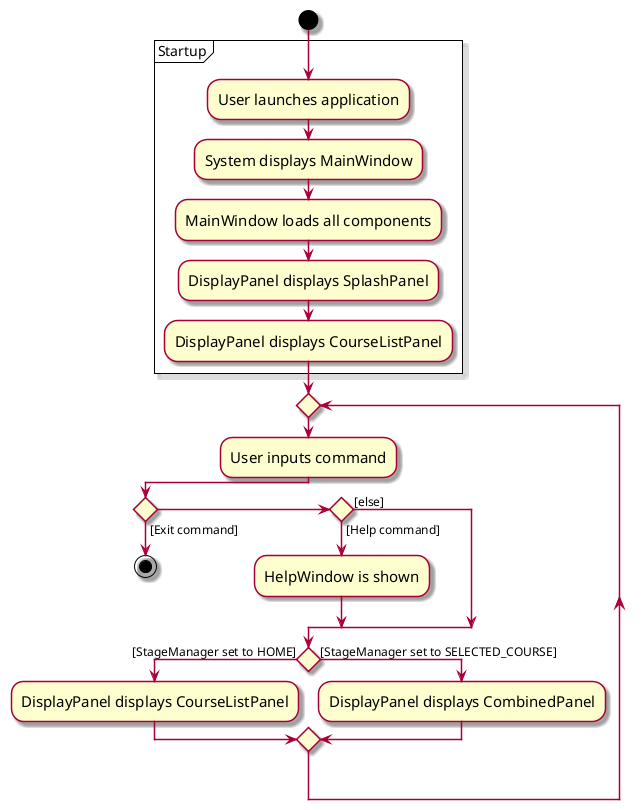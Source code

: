 @startuml
skin rose
skinparam ActivityFontSize 15
skinparam ArrowFontSize 12

start
group Startup
:User launches application;
:System displays MainWindow;
:MainWindow loads all components;
:DisplayPanel displays SplashPanel;
:DisplayPanel displays CourseListPanel;
end group

repeat
:User inputs command;

if () then ([Exit command]);
    stop
else if () then ([Help command]);
    :HelpWindow is shown;
else ([else])
endif
if () then ([StageManager set to HOME]);
    :DisplayPanel displays CourseListPanel;
else ([StageManager set to SELECTED_COURSE])
    :DisplayPanel displays CombinedPanel;
endif

@enduml
